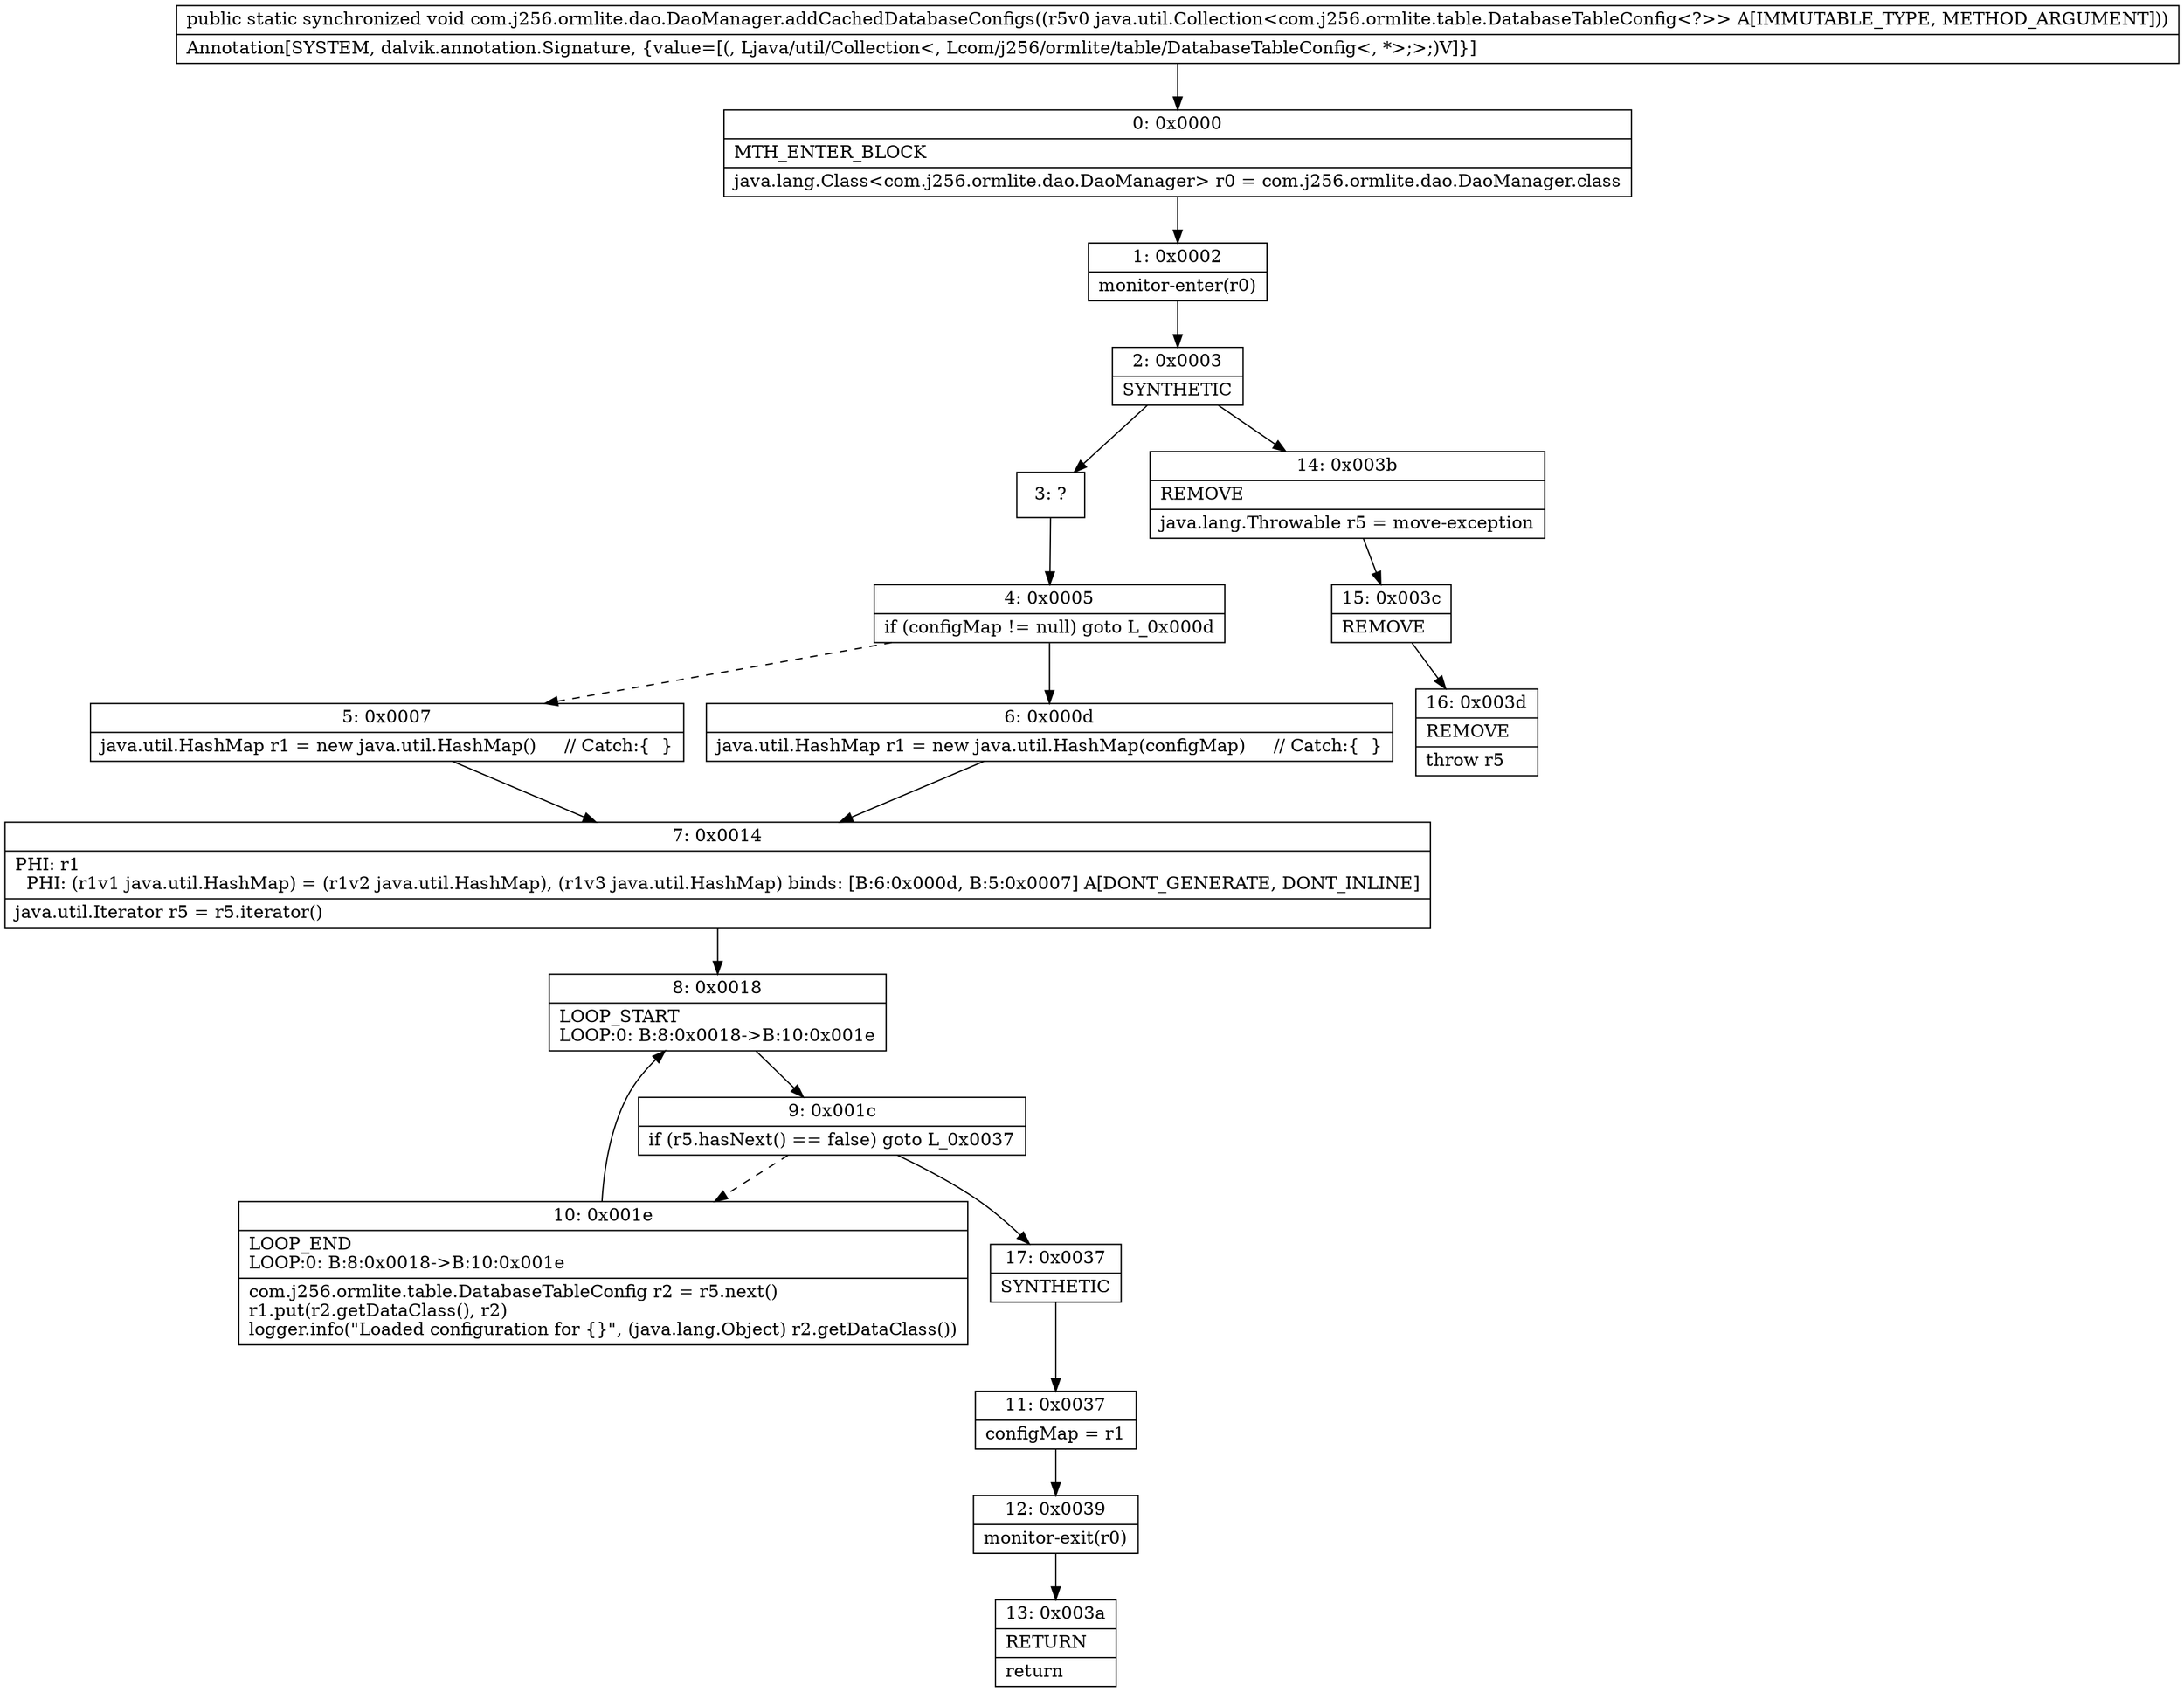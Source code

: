 digraph "CFG forcom.j256.ormlite.dao.DaoManager.addCachedDatabaseConfigs(Ljava\/util\/Collection;)V" {
Node_0 [shape=record,label="{0\:\ 0x0000|MTH_ENTER_BLOCK\l|java.lang.Class\<com.j256.ormlite.dao.DaoManager\> r0 = com.j256.ormlite.dao.DaoManager.class\l}"];
Node_1 [shape=record,label="{1\:\ 0x0002|monitor\-enter(r0)\l}"];
Node_2 [shape=record,label="{2\:\ 0x0003|SYNTHETIC\l}"];
Node_3 [shape=record,label="{3\:\ ?}"];
Node_4 [shape=record,label="{4\:\ 0x0005|if (configMap != null) goto L_0x000d\l}"];
Node_5 [shape=record,label="{5\:\ 0x0007|java.util.HashMap r1 = new java.util.HashMap()     \/\/ Catch:\{  \}\l}"];
Node_6 [shape=record,label="{6\:\ 0x000d|java.util.HashMap r1 = new java.util.HashMap(configMap)     \/\/ Catch:\{  \}\l}"];
Node_7 [shape=record,label="{7\:\ 0x0014|PHI: r1 \l  PHI: (r1v1 java.util.HashMap) = (r1v2 java.util.HashMap), (r1v3 java.util.HashMap) binds: [B:6:0x000d, B:5:0x0007] A[DONT_GENERATE, DONT_INLINE]\l|java.util.Iterator r5 = r5.iterator()\l}"];
Node_8 [shape=record,label="{8\:\ 0x0018|LOOP_START\lLOOP:0: B:8:0x0018\-\>B:10:0x001e\l}"];
Node_9 [shape=record,label="{9\:\ 0x001c|if (r5.hasNext() == false) goto L_0x0037\l}"];
Node_10 [shape=record,label="{10\:\ 0x001e|LOOP_END\lLOOP:0: B:8:0x0018\-\>B:10:0x001e\l|com.j256.ormlite.table.DatabaseTableConfig r2 = r5.next()\lr1.put(r2.getDataClass(), r2)\llogger.info(\"Loaded configuration for \{\}\", (java.lang.Object) r2.getDataClass())\l}"];
Node_11 [shape=record,label="{11\:\ 0x0037|configMap = r1\l}"];
Node_12 [shape=record,label="{12\:\ 0x0039|monitor\-exit(r0)\l}"];
Node_13 [shape=record,label="{13\:\ 0x003a|RETURN\l|return\l}"];
Node_14 [shape=record,label="{14\:\ 0x003b|REMOVE\l|java.lang.Throwable r5 = move\-exception\l}"];
Node_15 [shape=record,label="{15\:\ 0x003c|REMOVE\l}"];
Node_16 [shape=record,label="{16\:\ 0x003d|REMOVE\l|throw r5\l}"];
Node_17 [shape=record,label="{17\:\ 0x0037|SYNTHETIC\l}"];
MethodNode[shape=record,label="{public static synchronized void com.j256.ormlite.dao.DaoManager.addCachedDatabaseConfigs((r5v0 java.util.Collection\<com.j256.ormlite.table.DatabaseTableConfig\<?\>\> A[IMMUTABLE_TYPE, METHOD_ARGUMENT]))  | Annotation[SYSTEM, dalvik.annotation.Signature, \{value=[(, Ljava\/util\/Collection\<, Lcom\/j256\/ormlite\/table\/DatabaseTableConfig\<, *\>;\>;)V]\}]\l}"];
MethodNode -> Node_0;
Node_0 -> Node_1;
Node_1 -> Node_2;
Node_2 -> Node_3;
Node_2 -> Node_14;
Node_3 -> Node_4;
Node_4 -> Node_5[style=dashed];
Node_4 -> Node_6;
Node_5 -> Node_7;
Node_6 -> Node_7;
Node_7 -> Node_8;
Node_8 -> Node_9;
Node_9 -> Node_10[style=dashed];
Node_9 -> Node_17;
Node_10 -> Node_8;
Node_11 -> Node_12;
Node_12 -> Node_13;
Node_14 -> Node_15;
Node_15 -> Node_16;
Node_17 -> Node_11;
}


